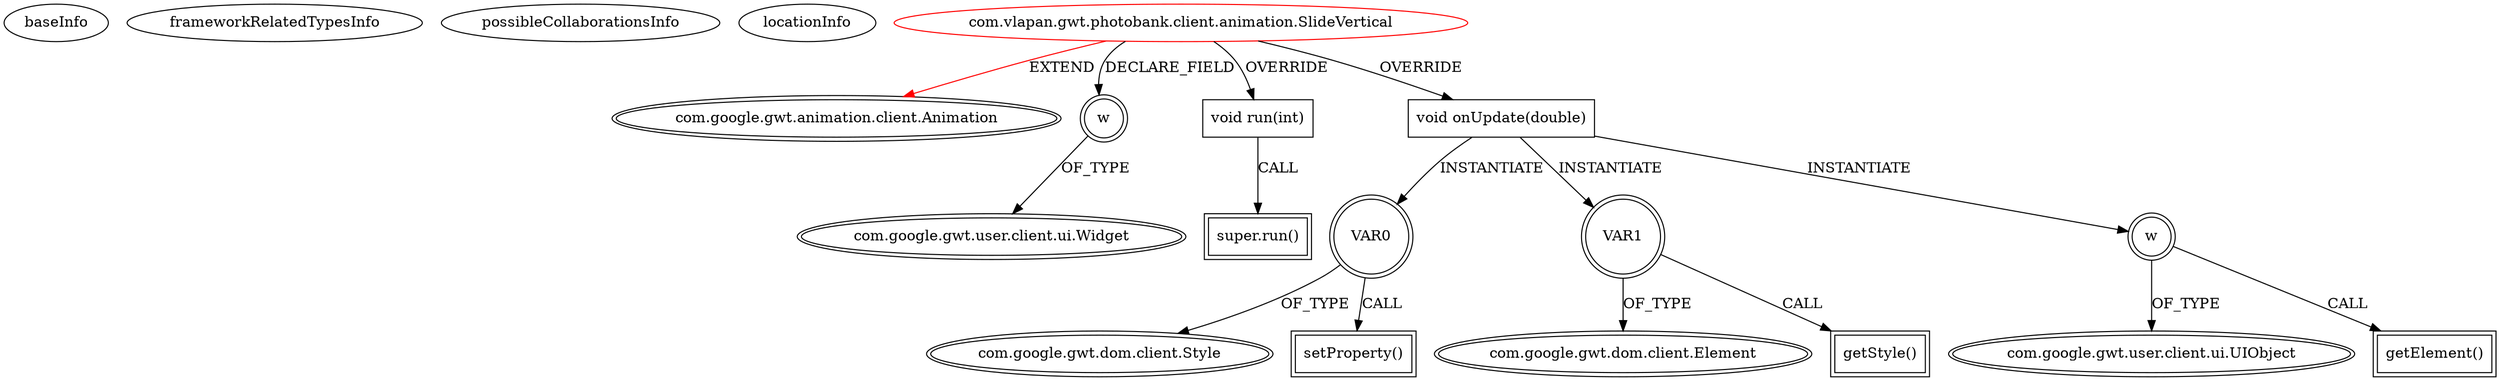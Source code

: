 digraph {
baseInfo[graphId=4587,category="extension_graph",isAnonymous=false,possibleRelation=false]
frameworkRelatedTypesInfo[0="com.google.gwt.animation.client.Animation"]
possibleCollaborationsInfo[]
locationInfo[projectName="vlapan-PhotoBank",filePath="/vlapan-PhotoBank/PhotoBank-master/src/com/vlapan/gwt/photobank/client/animation/SlideVertical.java",contextSignature="SlideVertical",graphId="4587"]
0[label="com.vlapan.gwt.photobank.client.animation.SlideVertical",vertexType="ROOT_CLIENT_CLASS_DECLARATION",isFrameworkType=false,color=red]
1[label="com.google.gwt.animation.client.Animation",vertexType="FRAMEWORK_CLASS_TYPE",isFrameworkType=true,peripheries=2]
2[label="w",vertexType="FIELD_DECLARATION",isFrameworkType=true,peripheries=2,shape=circle]
3[label="com.google.gwt.user.client.ui.Widget",vertexType="FRAMEWORK_CLASS_TYPE",isFrameworkType=true,peripheries=2]
4[label="void run(int)",vertexType="OVERRIDING_METHOD_DECLARATION",isFrameworkType=false,shape=box]
5[label="super.run()",vertexType="SUPER_CALL",isFrameworkType=true,peripheries=2,shape=box]
6[label="void onUpdate(double)",vertexType="OVERRIDING_METHOD_DECLARATION",isFrameworkType=false,shape=box]
7[label="VAR0",vertexType="VARIABLE_EXPRESION",isFrameworkType=true,peripheries=2,shape=circle]
9[label="com.google.gwt.dom.client.Style",vertexType="FRAMEWORK_CLASS_TYPE",isFrameworkType=true,peripheries=2]
8[label="setProperty()",vertexType="INSIDE_CALL",isFrameworkType=true,peripheries=2,shape=box]
10[label="VAR1",vertexType="VARIABLE_EXPRESION",isFrameworkType=true,peripheries=2,shape=circle]
12[label="com.google.gwt.dom.client.Element",vertexType="FRAMEWORK_CLASS_TYPE",isFrameworkType=true,peripheries=2]
11[label="getStyle()",vertexType="INSIDE_CALL",isFrameworkType=true,peripheries=2,shape=box]
13[label="w",vertexType="VARIABLE_EXPRESION",isFrameworkType=true,peripheries=2,shape=circle]
15[label="com.google.gwt.user.client.ui.UIObject",vertexType="FRAMEWORK_CLASS_TYPE",isFrameworkType=true,peripheries=2]
14[label="getElement()",vertexType="INSIDE_CALL",isFrameworkType=true,peripheries=2,shape=box]
0->1[label="EXTEND",color=red]
0->2[label="DECLARE_FIELD"]
2->3[label="OF_TYPE"]
0->4[label="OVERRIDE"]
4->5[label="CALL"]
0->6[label="OVERRIDE"]
6->7[label="INSTANTIATE"]
7->9[label="OF_TYPE"]
7->8[label="CALL"]
6->10[label="INSTANTIATE"]
10->12[label="OF_TYPE"]
10->11[label="CALL"]
6->13[label="INSTANTIATE"]
13->15[label="OF_TYPE"]
13->14[label="CALL"]
}
